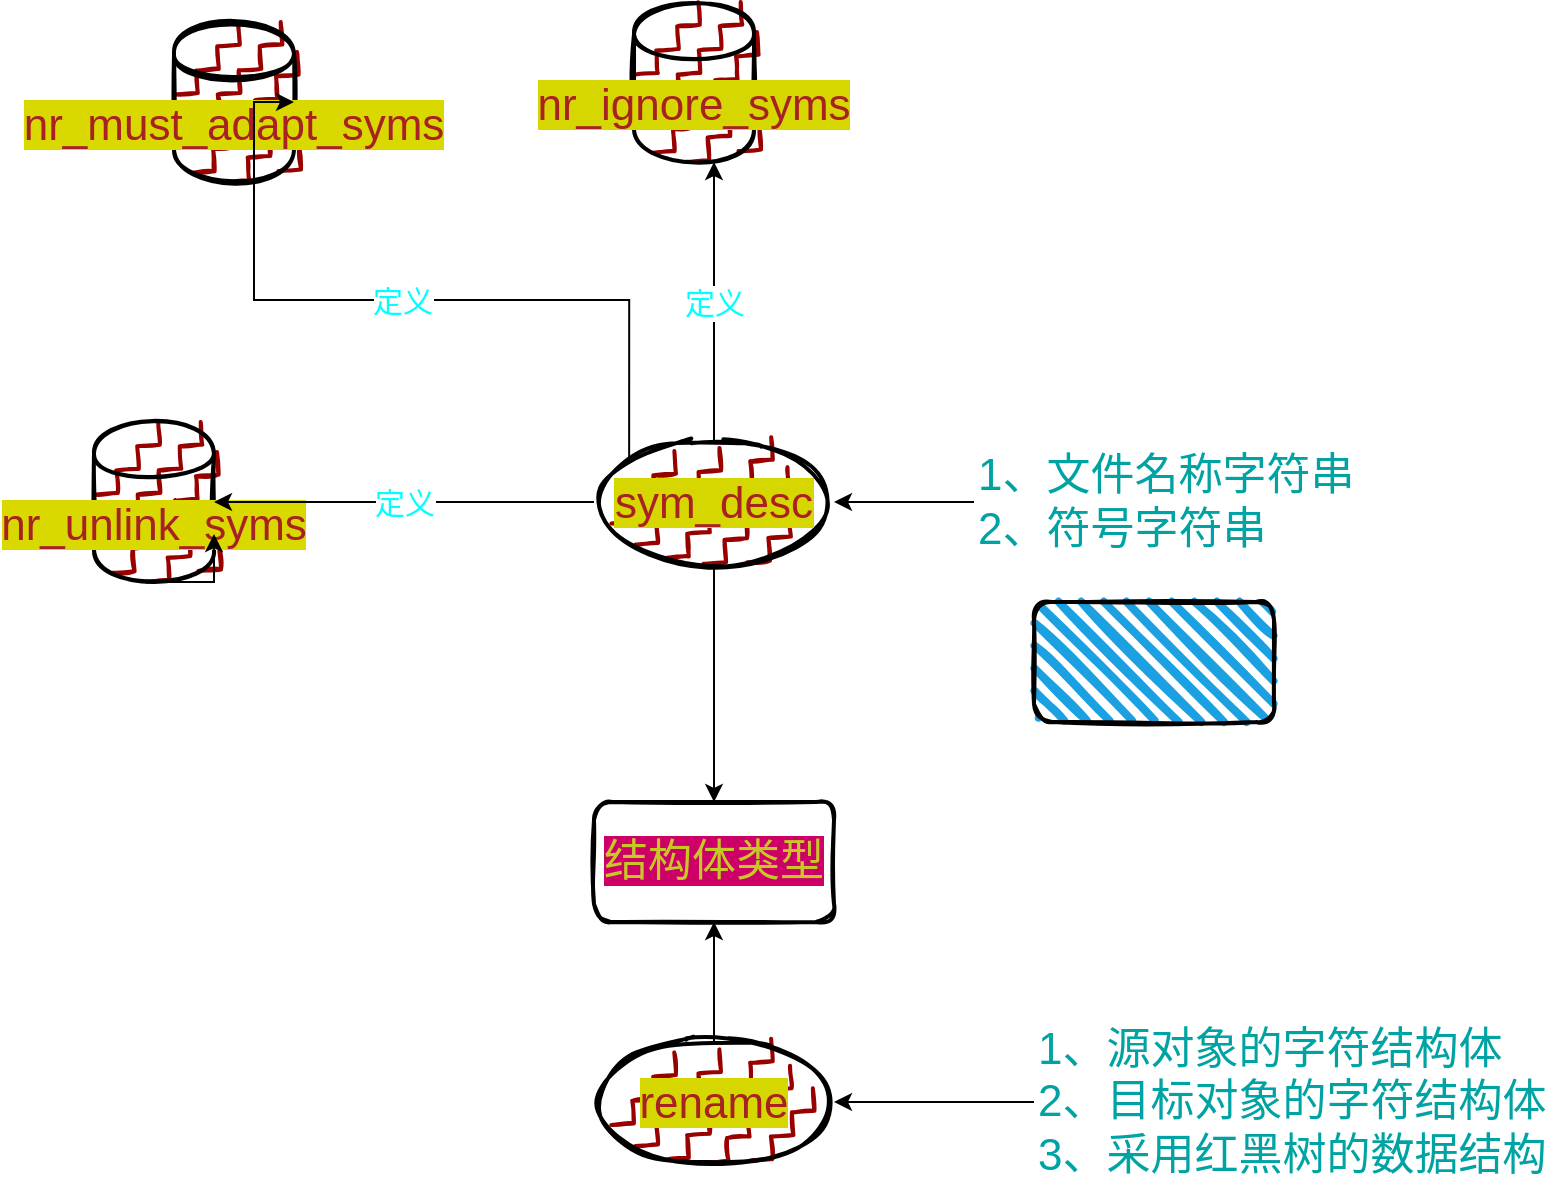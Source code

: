 <mxfile version="13.6.5" type="github" pages="3">
  <diagram name="Page-1" id="74b105a0-9070-1c63-61bc-23e55f88626e">
    <mxGraphModel dx="454" dy="704" grid="1" gridSize="10" guides="1" tooltips="1" connect="1" arrows="1" fold="1" page="1" pageScale="1.5" pageWidth="1169" pageHeight="826" background="none" math="0" shadow="0">
      <root>
        <mxCell id="0" style=";html=1;" />
        <mxCell id="1" style=";html=1;" parent="0" />
        <mxCell id="9kIbTkzlDd8YXpV13XN0-2" value="" style="rounded=1;whiteSpace=wrap;html=1;strokeWidth=2;fillWeight=4;hachureGap=8;hachureAngle=45;fillColor=#1ba1e2;sketch=1;" parent="1" vertex="1">
          <mxGeometry x="690" y="320" width="120" height="60" as="geometry" />
        </mxCell>
        <mxCell id="9kIbTkzlDd8YXpV13XN0-16" value="" style="edgeStyle=orthogonalEdgeStyle;rounded=0;orthogonalLoop=1;jettySize=auto;html=1;fontSize=15;entryX=0.5;entryY=0;entryDx=0;entryDy=0;" parent="1" source="9kIbTkzlDd8YXpV13XN0-3" target="9kIbTkzlDd8YXpV13XN0-22" edge="1">
          <mxGeometry relative="1" as="geometry">
            <mxPoint x="500" y="320" as="targetPoint" />
          </mxGeometry>
        </mxCell>
        <mxCell id="9kIbTkzlDd8YXpV13XN0-39" value="定义" style="edgeStyle=orthogonalEdgeStyle;rounded=0;orthogonalLoop=1;jettySize=auto;html=1;fontSize=15;fontColor=#00FFFF;" parent="1" source="9kIbTkzlDd8YXpV13XN0-3" target="9kIbTkzlDd8YXpV13XN0-38" edge="1">
          <mxGeometry relative="1" as="geometry">
            <Array as="points">
              <mxPoint x="530" y="90" />
              <mxPoint x="530" y="90" />
            </Array>
          </mxGeometry>
        </mxCell>
        <mxCell id="9kIbTkzlDd8YXpV13XN0-3" value="&lt;font style=&quot;font-size: 22px ; line-height: 100% ; background-color: rgb(214 , 214 , 0)&quot; color=&quot;#a82222&quot;&gt;sym_desc&lt;/font&gt;" style="ellipse;whiteSpace=wrap;html=1;strokeWidth=2;fillWeight=2;hachureGap=8;fillColor=#990000;fillStyle=zigzag-line;sketch=1;fontSize=15;fontColor=#00FFFF;" parent="1" vertex="1">
          <mxGeometry x="470" y="240" width="120" height="60" as="geometry" />
        </mxCell>
        <mxCell id="9kIbTkzlDd8YXpV13XN0-22" value="&lt;font color=&quot;#c7c728&quot;&gt;&lt;span style=&quot;font-size: 22px ; background-color: rgb(204 , 0 , 102)&quot;&gt;结构体类型&lt;/span&gt;&lt;/font&gt;" style="rounded=1;whiteSpace=wrap;html=1;sketch=1;fillWeight=2;hachureGap=8;fillStyle=zigzag-line;strokeWidth=2;fillColor=none;fontSize=15;fontColor=#00FFFF;" parent="1" vertex="1">
          <mxGeometry x="470" y="420" width="120" height="60" as="geometry" />
        </mxCell>
        <mxCell id="9kIbTkzlDd8YXpV13XN0-33" value="" style="edgeStyle=orthogonalEdgeStyle;rounded=0;orthogonalLoop=1;jettySize=auto;html=1;fontSize=22;fontColor=#00A3A3;" parent="1" source="9kIbTkzlDd8YXpV13XN0-31" target="9kIbTkzlDd8YXpV13XN0-3" edge="1">
          <mxGeometry relative="1" as="geometry" />
        </mxCell>
        <mxCell id="9kIbTkzlDd8YXpV13XN0-31" value="1、文件名称字符串&lt;br&gt;2、符号字符串" style="text;html=1;strokeColor=none;fillColor=none;align=left;verticalAlign=middle;whiteSpace=wrap;rounded=0;sketch=1;fillWeight=2;hachureGap=8;fillStyle=zigzag-line;fontSize=22;fontColor=#00A3A3;" parent="1" vertex="1">
          <mxGeometry x="660" y="240" width="200" height="60" as="geometry" />
        </mxCell>
        <mxCell id="9kIbTkzlDd8YXpV13XN0-38" value="&lt;span style=&quot;color: rgb(168 , 34 , 34) ; font-size: 22px ; background-color: rgb(214 , 214 , 0)&quot;&gt;nr_ignore_syms&lt;/span&gt;" style="shape=cylinder;whiteSpace=wrap;html=1;boundedLbl=1;backgroundOutline=1;fontSize=15;fontColor=#00FFFF;strokeWidth=2;fillColor=#990000;sketch=1;fillWeight=2;hachureGap=8;fillStyle=zigzag-line;shadow=0;" parent="1" vertex="1">
          <mxGeometry x="490" y="20" width="60" height="80" as="geometry" />
        </mxCell>
        <mxCell id="h94R50qszBw7e-xgFKNQ-2" value="&lt;font color=&quot;#a82222&quot;&gt;&lt;span style=&quot;font-size: 22px ; background-color: rgb(217 , 217 , 0)&quot;&gt;nr_unlink_syms&lt;/span&gt;&lt;/font&gt;" style="shape=cylinder;whiteSpace=wrap;html=1;boundedLbl=1;backgroundOutline=1;fontSize=15;fontColor=#00FFFF;strokeWidth=2;fillColor=#990000;sketch=1;fillWeight=2;hachureGap=8;fillStyle=zigzag-line;shadow=0;" vertex="1" parent="1">
          <mxGeometry x="220" y="230" width="60" height="80" as="geometry" />
        </mxCell>
        <mxCell id="h94R50qszBw7e-xgFKNQ-3" value="定义" style="edgeStyle=orthogonalEdgeStyle;rounded=0;orthogonalLoop=1;jettySize=auto;html=1;fontSize=15;fontColor=#00FFFF;exitX=0;exitY=0.5;exitDx=0;exitDy=0;" edge="1" parent="1" source="9kIbTkzlDd8YXpV13XN0-3" target="h94R50qszBw7e-xgFKNQ-2">
          <mxGeometry relative="1" as="geometry">
            <Array as="points">
              <mxPoint x="270" y="270" />
            </Array>
            <mxPoint x="420" y="200" as="sourcePoint" />
            <mxPoint x="420" y="50" as="targetPoint" />
          </mxGeometry>
        </mxCell>
        <mxCell id="h94R50qszBw7e-xgFKNQ-4" style="edgeStyle=orthogonalEdgeStyle;rounded=0;orthogonalLoop=1;jettySize=auto;html=1;exitX=0.5;exitY=1;exitDx=0;exitDy=0;entryX=1;entryY=0.7;entryDx=0;entryDy=0;" edge="1" parent="1" source="h94R50qszBw7e-xgFKNQ-2" target="h94R50qszBw7e-xgFKNQ-2">
          <mxGeometry relative="1" as="geometry" />
        </mxCell>
        <mxCell id="h94R50qszBw7e-xgFKNQ-7" value="&lt;font color=&quot;#a82222&quot;&gt;&lt;span style=&quot;font-size: 22px ; background-color: rgb(217 , 217 , 0)&quot;&gt;nr_must_adapt_syms&lt;/span&gt;&lt;/font&gt;" style="shape=cylinder;whiteSpace=wrap;html=1;boundedLbl=1;backgroundOutline=1;fontSize=15;fontColor=#00FFFF;strokeWidth=2;fillColor=#990000;sketch=1;fillWeight=2;hachureGap=8;fillStyle=zigzag-line;shadow=0;" vertex="1" parent="1">
          <mxGeometry x="260" y="30" width="60" height="80" as="geometry" />
        </mxCell>
        <mxCell id="h94R50qszBw7e-xgFKNQ-8" value="定义" style="edgeStyle=orthogonalEdgeStyle;rounded=0;orthogonalLoop=1;jettySize=auto;html=1;fontSize=15;fontColor=#00FFFF;exitX=0;exitY=0;exitDx=0;exitDy=0;entryX=1;entryY=0.5;entryDx=0;entryDy=0;" edge="1" parent="1" source="9kIbTkzlDd8YXpV13XN0-3" target="h94R50qszBw7e-xgFKNQ-7">
          <mxGeometry relative="1" as="geometry">
            <Array as="points">
              <mxPoint x="488" y="169" />
              <mxPoint x="300" y="169" />
            </Array>
            <mxPoint x="390" y="80" as="sourcePoint" />
            <mxPoint x="250" y="80" as="targetPoint" />
          </mxGeometry>
        </mxCell>
        <mxCell id="h94R50qszBw7e-xgFKNQ-12" value="" style="edgeStyle=orthogonalEdgeStyle;rounded=0;orthogonalLoop=1;jettySize=auto;html=1;" edge="1" parent="1" source="h94R50qszBw7e-xgFKNQ-11" target="9kIbTkzlDd8YXpV13XN0-22">
          <mxGeometry relative="1" as="geometry" />
        </mxCell>
        <mxCell id="h94R50qszBw7e-xgFKNQ-11" value="&lt;font style=&quot;font-size: 22px ; line-height: 100% ; background-color: rgb(214 , 214 , 0)&quot; color=&quot;#a82222&quot;&gt;rename&lt;/font&gt;" style="ellipse;whiteSpace=wrap;html=1;strokeWidth=2;fillWeight=2;hachureGap=8;fillColor=#990000;fillStyle=zigzag-line;sketch=1;fontSize=15;fontColor=#00FFFF;" vertex="1" parent="1">
          <mxGeometry x="470" y="540" width="120" height="60" as="geometry" />
        </mxCell>
        <mxCell id="h94R50qszBw7e-xgFKNQ-15" value="1、源对象的字符结构体&lt;br&gt;2、目标对象的字符结构体&lt;br&gt;3、采用红黑树的数据结构" style="text;html=1;strokeColor=none;fillColor=none;align=left;verticalAlign=middle;whiteSpace=wrap;rounded=0;sketch=1;fillWeight=2;hachureGap=8;fillStyle=zigzag-line;fontSize=22;fontColor=#00A3A3;" vertex="1" parent="1">
          <mxGeometry x="690" y="540" width="260" height="60" as="geometry" />
        </mxCell>
        <mxCell id="h94R50qszBw7e-xgFKNQ-16" value="" style="edgeStyle=orthogonalEdgeStyle;rounded=0;orthogonalLoop=1;jettySize=auto;html=1;fontSize=22;fontColor=#00A3A3;entryX=1;entryY=0.5;entryDx=0;entryDy=0;" edge="1" source="h94R50qszBw7e-xgFKNQ-15" parent="1" target="h94R50qszBw7e-xgFKNQ-11">
          <mxGeometry relative="1" as="geometry">
            <mxPoint x="607" y="570" as="targetPoint" />
          </mxGeometry>
        </mxCell>
      </root>
    </mxGraphModel>
  </diagram>
  <diagram id="REwVXev2Bb4hqXamC18t" name="Page-2">
    <mxGraphModel dx="454" dy="704" grid="1" gridSize="10" guides="1" tooltips="1" connect="1" arrows="1" fold="1" page="1" pageScale="1" pageWidth="827" pageHeight="1169" math="0" shadow="0">
      <root>
        <mxCell id="SV7qr9vXZeNDcLqE3tPl-0" />
        <mxCell id="SV7qr9vXZeNDcLqE3tPl-1" parent="SV7qr9vXZeNDcLqE3tPl-0" />
        <mxCell id="KBuxAIa4LTlE8j3iOY_Z-14" style="edgeStyle=orthogonalEdgeStyle;rounded=0;orthogonalLoop=1;jettySize=auto;html=1;exitX=0.5;exitY=0;exitDx=0;exitDy=0;entryX=0.5;entryY=1;entryDx=0;entryDy=0;" edge="1" parent="SV7qr9vXZeNDcLqE3tPl-1" source="KBuxAIa4LTlE8j3iOY_Z-0" target="KBuxAIa4LTlE8j3iOY_Z-2">
          <mxGeometry relative="1" as="geometry" />
        </mxCell>
        <mxCell id="KBuxAIa4LTlE8j3iOY_Z-15" style="edgeStyle=orthogonalEdgeStyle;rounded=0;orthogonalLoop=1;jettySize=auto;html=1;exitX=1;exitY=0.5;exitDx=0;exitDy=0;entryX=0.5;entryY=1;entryDx=0;entryDy=0;" edge="1" parent="SV7qr9vXZeNDcLqE3tPl-1" source="KBuxAIa4LTlE8j3iOY_Z-0" target="KBuxAIa4LTlE8j3iOY_Z-13">
          <mxGeometry relative="1" as="geometry" />
        </mxCell>
        <mxCell id="KBuxAIa4LTlE8j3iOY_Z-24" style="edgeStyle=orthogonalEdgeStyle;rounded=0;orthogonalLoop=1;jettySize=auto;html=1;exitX=0;exitY=1;exitDx=0;exitDy=0;entryX=0.5;entryY=0;entryDx=0;entryDy=0;" edge="1" parent="SV7qr9vXZeNDcLqE3tPl-1" source="KBuxAIa4LTlE8j3iOY_Z-0" target="KBuxAIa4LTlE8j3iOY_Z-23">
          <mxGeometry relative="1" as="geometry">
            <mxPoint x="434" y="640" as="targetPoint" />
          </mxGeometry>
        </mxCell>
        <mxCell id="KBuxAIa4LTlE8j3iOY_Z-28" style="edgeStyle=orthogonalEdgeStyle;rounded=0;orthogonalLoop=1;jettySize=auto;html=1;exitX=1;exitY=1;exitDx=0;exitDy=0;entryX=0.5;entryY=0;entryDx=0;entryDy=0;" edge="1" parent="SV7qr9vXZeNDcLqE3tPl-1" source="KBuxAIa4LTlE8j3iOY_Z-0" target="KBuxAIa4LTlE8j3iOY_Z-27">
          <mxGeometry relative="1" as="geometry" />
        </mxCell>
        <mxCell id="KBuxAIa4LTlE8j3iOY_Z-0" value="&lt;font color=&quot;#c7c728&quot;&gt;&lt;span style=&quot;font-size: 22px ; background-color: rgb(204 , 0 , 102)&quot;&gt;Rename&lt;/span&gt;&lt;/font&gt;" style="rounded=1;whiteSpace=wrap;html=1;sketch=1;fillWeight=2;hachureGap=8;fillStyle=zigzag-line;strokeWidth=2;fillColor=none;fontSize=15;fontColor=#00FFFF;" vertex="1" parent="SV7qr9vXZeNDcLqE3tPl-1">
          <mxGeometry x="374" y="510" width="120" height="60" as="geometry" />
        </mxCell>
        <mxCell id="KBuxAIa4LTlE8j3iOY_Z-8" value="1" style="edgeStyle=orthogonalEdgeStyle;rounded=0;orthogonalLoop=1;jettySize=auto;html=1;" edge="1" parent="SV7qr9vXZeNDcLqE3tPl-1" source="KBuxAIa4LTlE8j3iOY_Z-2" target="KBuxAIa4LTlE8j3iOY_Z-5">
          <mxGeometry relative="1" as="geometry" />
        </mxCell>
        <mxCell id="KBuxAIa4LTlE8j3iOY_Z-10" value="2" style="edgeStyle=orthogonalEdgeStyle;rounded=0;orthogonalLoop=1;jettySize=auto;html=1;" edge="1" parent="SV7qr9vXZeNDcLqE3tPl-1" source="KBuxAIa4LTlE8j3iOY_Z-2" target="KBuxAIa4LTlE8j3iOY_Z-6">
          <mxGeometry relative="1" as="geometry" />
        </mxCell>
        <mxCell id="KBuxAIa4LTlE8j3iOY_Z-2" value="&lt;font style=&quot;font-size: 22px ; line-height: 100% ; background-color: rgb(214 , 214 , 0)&quot; color=&quot;#a82222&quot;&gt;rename_find&lt;/font&gt;" style="ellipse;whiteSpace=wrap;html=1;strokeWidth=2;fillWeight=2;hachureGap=8;fillColor=#990000;fillStyle=zigzag-line;sketch=1;fontSize=15;fontColor=#00FFFF;" vertex="1" parent="SV7qr9vXZeNDcLqE3tPl-1">
          <mxGeometry x="374" y="380" width="120" height="60" as="geometry" />
        </mxCell>
        <mxCell id="KBuxAIa4LTlE8j3iOY_Z-5" value="&lt;font style=&quot;font-size: 22px ; line-height: 100% ; background-color: rgb(214 , 214 , 0)&quot; color=&quot;#a82222&quot;&gt;rename_cmp&lt;/font&gt;" style="ellipse;whiteSpace=wrap;html=1;strokeWidth=2;fillWeight=2;hachureGap=8;fillColor=#990000;fillStyle=zigzag-line;sketch=1;fontSize=15;fontColor=#00FFFF;" vertex="1" parent="SV7qr9vXZeNDcLqE3tPl-1">
          <mxGeometry x="184" y="230" width="120" height="60" as="geometry" />
        </mxCell>
        <mxCell id="KBuxAIa4LTlE8j3iOY_Z-6" value="&lt;font style=&quot;font-size: 22px ; line-height: 100% ; background-color: rgb(214 , 214 , 0)&quot; color=&quot;#a82222&quot;&gt;rename_add&lt;/font&gt;" style="ellipse;whiteSpace=wrap;html=1;strokeWidth=2;fillWeight=2;hachureGap=8;fillColor=#990000;fillStyle=zigzag-line;sketch=1;fontSize=15;fontColor=#00FFFF;" vertex="1" parent="SV7qr9vXZeNDcLqE3tPl-1">
          <mxGeometry x="374" y="230" width="120" height="60" as="geometry" />
        </mxCell>
        <mxCell id="KBuxAIa4LTlE8j3iOY_Z-7" style="edgeStyle=orthogonalEdgeStyle;rounded=0;orthogonalLoop=1;jettySize=auto;html=1;exitX=1;exitY=0.5;exitDx=0;exitDy=0;entryX=0.917;entryY=0.5;entryDx=0;entryDy=0;entryPerimeter=0;" edge="1" parent="SV7qr9vXZeNDcLqE3tPl-1" source="KBuxAIa4LTlE8j3iOY_Z-5" target="KBuxAIa4LTlE8j3iOY_Z-5">
          <mxGeometry relative="1" as="geometry" />
        </mxCell>
        <mxCell id="KBuxAIa4LTlE8j3iOY_Z-18" style="edgeStyle=orthogonalEdgeStyle;rounded=0;orthogonalLoop=1;jettySize=auto;html=1;exitX=0;exitY=0.5;exitDx=0;exitDy=0;entryX=1;entryY=0.5;entryDx=0;entryDy=0;" edge="1" parent="SV7qr9vXZeNDcLqE3tPl-1" source="KBuxAIa4LTlE8j3iOY_Z-13" target="KBuxAIa4LTlE8j3iOY_Z-2">
          <mxGeometry relative="1" as="geometry" />
        </mxCell>
        <mxCell id="KBuxAIa4LTlE8j3iOY_Z-13" value="&lt;font style=&quot;font-size: 22px ; line-height: 100% ; background-color: rgb(214 , 214 , 0)&quot; color=&quot;#a82222&quot;&gt;rename_del&lt;/font&gt;" style="ellipse;whiteSpace=wrap;html=1;strokeWidth=2;fillWeight=2;hachureGap=8;fillColor=#990000;fillStyle=zigzag-line;sketch=1;fontSize=15;fontColor=#00FFFF;" vertex="1" parent="SV7qr9vXZeNDcLqE3tPl-1">
          <mxGeometry x="564" y="380" width="120" height="60" as="geometry" />
        </mxCell>
        <mxCell id="KBuxAIa4LTlE8j3iOY_Z-21" style="edgeStyle=orthogonalEdgeStyle;rounded=0;orthogonalLoop=1;jettySize=auto;html=1;exitX=1;exitY=0.5;exitDx=0;exitDy=0;" edge="1" parent="SV7qr9vXZeNDcLqE3tPl-1" source="KBuxAIa4LTlE8j3iOY_Z-19">
          <mxGeometry relative="1" as="geometry">
            <mxPoint x="374" y="560" as="targetPoint" />
            <Array as="points">
              <mxPoint x="374" y="560" />
            </Array>
          </mxGeometry>
        </mxCell>
        <mxCell id="KBuxAIa4LTlE8j3iOY_Z-19" value="我对Rename的理解是将符号从字符串中以类似词法分析的方式提取出来" style="text;html=1;strokeColor=none;fillColor=none;align=left;verticalAlign=middle;whiteSpace=wrap;rounded=0;sketch=1;fillWeight=2;hachureGap=8;fillStyle=zigzag-line;fontSize=22;fontColor=#00A3A3;" vertex="1" parent="SV7qr9vXZeNDcLqE3tPl-1">
          <mxGeometry x="104" y="530" width="200" height="60" as="geometry" />
        </mxCell>
        <mxCell id="KBuxAIa4LTlE8j3iOY_Z-23" value="&lt;font style=&quot;font-size: 22px ; line-height: 100% ; background-color: rgb(214 , 214 , 0)&quot; color=&quot;#a82222&quot;&gt;get_full_reg&lt;/font&gt;" style="ellipse;whiteSpace=wrap;html=1;strokeWidth=2;fillWeight=2;hachureGap=8;fillColor=#990000;fillStyle=zigzag-line;sketch=1;fontSize=15;fontColor=#00FFFF;" vertex="1" parent="SV7qr9vXZeNDcLqE3tPl-1">
          <mxGeometry x="190" y="640" width="114" height="60" as="geometry" />
        </mxCell>
        <mxCell id="KBuxAIa4LTlE8j3iOY_Z-27" value="&lt;font style=&quot;font-size: 22px ; line-height: 100% ; background-color: rgb(214 , 214 , 0)&quot; color=&quot;#a82222&quot;&gt;sym_desc&lt;/font&gt;" style="ellipse;whiteSpace=wrap;html=1;strokeWidth=2;fillWeight=2;hachureGap=8;fillColor=#990000;fillStyle=zigzag-line;sketch=1;fontSize=15;fontColor=#00FFFF;" vertex="1" parent="SV7qr9vXZeNDcLqE3tPl-1">
          <mxGeometry x="604" y="640" width="120" height="60" as="geometry" />
        </mxCell>
      </root>
    </mxGraphModel>
  </diagram>
  <diagram id="yEBem7Vf03yi2FVHF_l4" name="Page-3">
    <mxGraphModel dx="454" dy="704" grid="1" gridSize="10" guides="1" tooltips="1" connect="1" arrows="1" fold="1" page="1" pageScale="1" pageWidth="827" pageHeight="1169" math="0" shadow="0">
      <root>
        <mxCell id="ROQA-wrDpYS8jQxqa03J-0" />
        <mxCell id="ROQA-wrDpYS8jQxqa03J-1" parent="ROQA-wrDpYS8jQxqa03J-0" />
      </root>
    </mxGraphModel>
  </diagram>
</mxfile>
